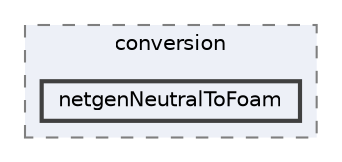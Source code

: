 digraph "applications/utilities/mesh/conversion/netgenNeutralToFoam"
{
 // LATEX_PDF_SIZE
  bgcolor="transparent";
  edge [fontname=Helvetica,fontsize=10,labelfontname=Helvetica,labelfontsize=10];
  node [fontname=Helvetica,fontsize=10,shape=box,height=0.2,width=0.4];
  compound=true
  subgraph clusterdir_5148cfe1bce83bc5fdc09a52963260a1 {
    graph [ bgcolor="#edf0f7", pencolor="grey50", label="conversion", fontname=Helvetica,fontsize=10 style="filled,dashed", URL="dir_5148cfe1bce83bc5fdc09a52963260a1.html",tooltip=""]
  dir_051a5c3b06444e14523b274f8c42ddd5 [label="netgenNeutralToFoam", fillcolor="#edf0f7", color="grey25", style="filled,bold", URL="dir_051a5c3b06444e14523b274f8c42ddd5.html",tooltip=""];
  }
}
